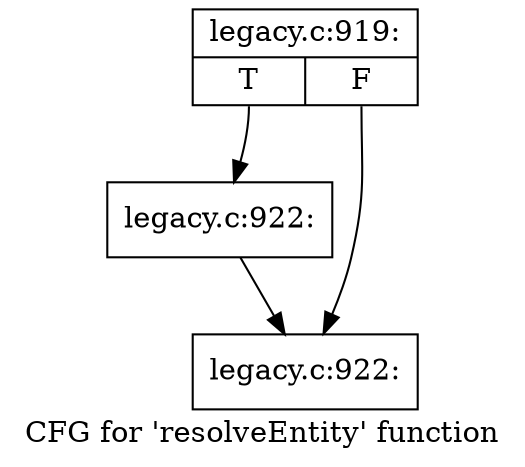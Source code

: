 digraph "CFG for 'resolveEntity' function" {
	label="CFG for 'resolveEntity' function";

	Node0x4948d30 [shape=record,label="{legacy.c:919:|{<s0>T|<s1>F}}"];
	Node0x4948d30:s0 -> Node0x49490d0;
	Node0x4948d30:s1 -> Node0x4949120;
	Node0x49490d0 [shape=record,label="{legacy.c:922:}"];
	Node0x49490d0 -> Node0x4949120;
	Node0x4949120 [shape=record,label="{legacy.c:922:}"];
}
